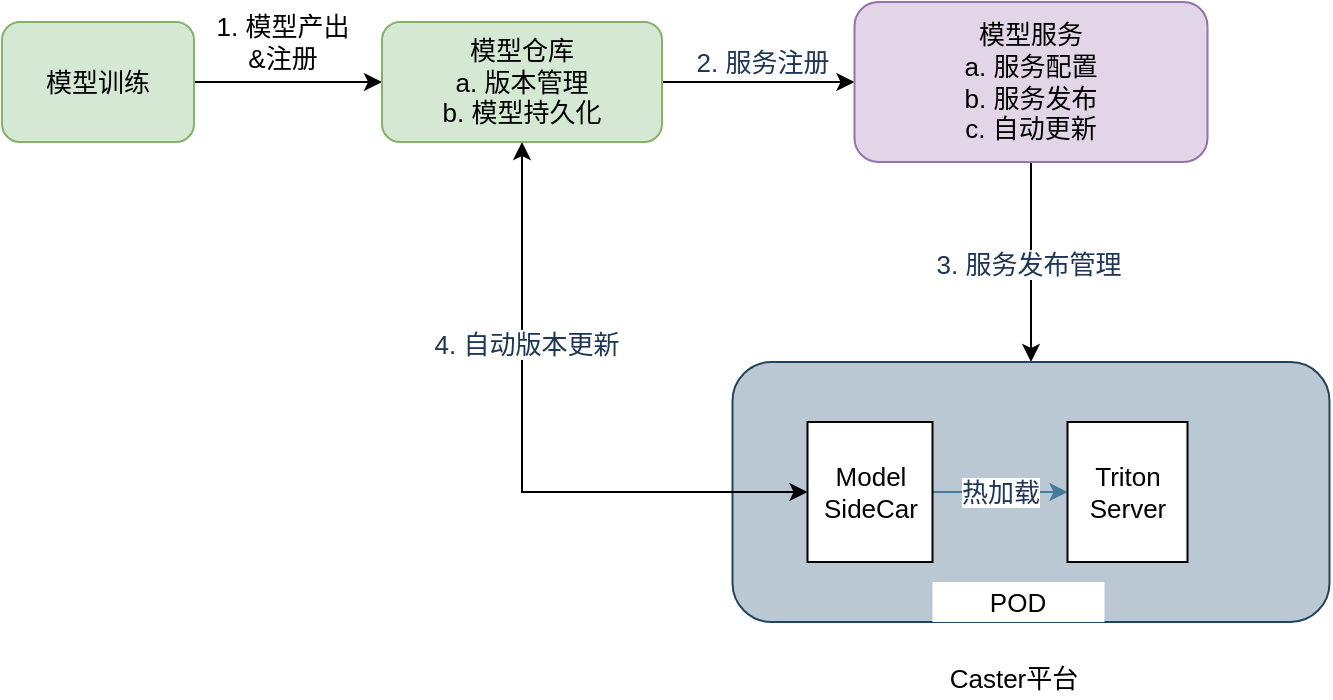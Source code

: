 <mxfile version="21.1.2" type="github">
  <diagram name="第 1 页" id="xBQ18PWrP7BkcB9rqu8b">
    <mxGraphModel dx="1195" dy="579" grid="0" gridSize="10" guides="1" tooltips="1" connect="1" arrows="1" fold="1" page="1" pageScale="1" pageWidth="827" pageHeight="1169" math="0" shadow="0">
      <root>
        <mxCell id="0" />
        <mxCell id="1" parent="0" />
        <mxCell id="3kCGkrtOYdcLROXbUYzU-16" style="edgeStyle=orthogonalEdgeStyle;shape=connector;curved=1;rounded=0;orthogonalLoop=1;jettySize=auto;html=1;exitX=1;exitY=0.5;exitDx=0;exitDy=0;entryX=0;entryY=0.5;entryDx=0;entryDy=0;labelBackgroundColor=default;strokeColor=default;fontFamily=Helvetica;fontSize=13;fontColor=default;endArrow=classic;" edge="1" parent="1" source="3kCGkrtOYdcLROXbUYzU-1" target="3kCGkrtOYdcLROXbUYzU-2">
          <mxGeometry relative="1" as="geometry" />
        </mxCell>
        <mxCell id="3kCGkrtOYdcLROXbUYzU-18" value="1. 模型产出&lt;br style=&quot;font-size: 13px;&quot;&gt;&amp;amp;注册" style="edgeLabel;html=1;align=center;verticalAlign=middle;resizable=0;points=[];fontSize=13;fontFamily=Helvetica;fontColor=default;" vertex="1" connectable="0" parent="3kCGkrtOYdcLROXbUYzU-16">
          <mxGeometry x="-0.409" y="1" relative="1" as="geometry">
            <mxPoint x="16" y="-19" as="offset" />
          </mxGeometry>
        </mxCell>
        <mxCell id="3kCGkrtOYdcLROXbUYzU-1" value="模型训练" style="rounded=1;whiteSpace=wrap;html=1;fillColor=#d5e8d4;strokeColor=#82b366;fontSize=13;" vertex="1" parent="1">
          <mxGeometry x="20" y="520" width="96" height="60" as="geometry" />
        </mxCell>
        <mxCell id="3kCGkrtOYdcLROXbUYzU-17" style="edgeStyle=orthogonalEdgeStyle;shape=connector;curved=1;rounded=0;orthogonalLoop=1;jettySize=auto;html=1;exitX=1;exitY=0.5;exitDx=0;exitDy=0;labelBackgroundColor=default;strokeColor=default;fontFamily=Helvetica;fontSize=13;fontColor=default;endArrow=classic;entryX=0;entryY=0.5;entryDx=0;entryDy=0;" edge="1" parent="1" source="3kCGkrtOYdcLROXbUYzU-2" target="3kCGkrtOYdcLROXbUYzU-3">
          <mxGeometry relative="1" as="geometry">
            <mxPoint x="410" y="550" as="targetPoint" />
          </mxGeometry>
        </mxCell>
        <mxCell id="3kCGkrtOYdcLROXbUYzU-44" value="2. 服务注册" style="edgeLabel;html=1;align=center;verticalAlign=middle;resizable=0;points=[];fontColor=#1D3557;fontSize=13;" vertex="1" connectable="0" parent="3kCGkrtOYdcLROXbUYzU-17">
          <mxGeometry x="0.08" relative="1" as="geometry">
            <mxPoint x="-2" y="-10" as="offset" />
          </mxGeometry>
        </mxCell>
        <mxCell id="3kCGkrtOYdcLROXbUYzU-2" value="模型仓库&lt;br style=&quot;font-size: 13px;&quot;&gt;a. 版本管理&lt;br style=&quot;font-size: 13px;&quot;&gt;b. 模型持久化" style="rounded=1;whiteSpace=wrap;html=1;fillColor=#d5e8d4;strokeColor=#82b366;fontSize=13;" vertex="1" parent="1">
          <mxGeometry x="210" y="520" width="140" height="60" as="geometry" />
        </mxCell>
        <mxCell id="3kCGkrtOYdcLROXbUYzU-33" style="edgeStyle=orthogonalEdgeStyle;rounded=0;orthogonalLoop=1;jettySize=auto;html=1;exitX=0.5;exitY=1;exitDx=0;exitDy=0;entryX=0.5;entryY=0;entryDx=0;entryDy=0;strokeColor=#000000;fontColor=#1D3557;fillColor=#A8DADC;fontSize=13;" edge="1" parent="1" source="3kCGkrtOYdcLROXbUYzU-3" target="3kCGkrtOYdcLROXbUYzU-8">
          <mxGeometry relative="1" as="geometry" />
        </mxCell>
        <mxCell id="3kCGkrtOYdcLROXbUYzU-35" value="3. 服务发布管理" style="edgeLabel;html=1;align=center;verticalAlign=middle;resizable=0;points=[];fontColor=#1D3557;fontSize=13;" vertex="1" connectable="0" parent="3kCGkrtOYdcLROXbUYzU-33">
          <mxGeometry x="0.017" y="-2" relative="1" as="geometry">
            <mxPoint as="offset" />
          </mxGeometry>
        </mxCell>
        <mxCell id="3kCGkrtOYdcLROXbUYzU-3" value="模型服务&lt;br style=&quot;font-size: 13px;&quot;&gt;a. 服务配置&lt;br style=&quot;font-size: 13px;&quot;&gt;b. 服务发布&lt;br style=&quot;font-size: 13px;&quot;&gt;c. 自动更新" style="rounded=1;whiteSpace=wrap;html=1;fillColor=#e1d5e7;strokeColor=#9673a6;fontSize=13;" vertex="1" parent="1">
          <mxGeometry x="446.25" y="510" width="176.5" height="80" as="geometry" />
        </mxCell>
        <mxCell id="3kCGkrtOYdcLROXbUYzU-8" value="" style="rounded=1;whiteSpace=wrap;html=1;fillColor=#bac8d3;strokeColor=#23445d;fontSize=13;" vertex="1" parent="1">
          <mxGeometry x="385.25" y="690" width="298.5" height="130" as="geometry" />
        </mxCell>
        <mxCell id="3kCGkrtOYdcLROXbUYzU-32" value="热加载" style="edgeStyle=orthogonalEdgeStyle;rounded=0;orthogonalLoop=1;jettySize=auto;html=1;exitX=1;exitY=0.5;exitDx=0;exitDy=0;entryX=0;entryY=0.5;entryDx=0;entryDy=0;strokeColor=#457B9D;fontColor=#1D3557;fillColor=#A8DADC;fontSize=13;" edge="1" parent="1" source="3kCGkrtOYdcLROXbUYzU-9" target="3kCGkrtOYdcLROXbUYzU-10">
          <mxGeometry relative="1" as="geometry" />
        </mxCell>
        <mxCell id="3kCGkrtOYdcLROXbUYzU-9" value="Model&lt;br style=&quot;font-size: 13px;&quot;&gt;SideCar" style="rounded=0;whiteSpace=wrap;html=1;fontSize=13;" vertex="1" parent="1">
          <mxGeometry x="422.75" y="720" width="62.5" height="70" as="geometry" />
        </mxCell>
        <mxCell id="3kCGkrtOYdcLROXbUYzU-10" value="Triton Server" style="rounded=0;whiteSpace=wrap;html=1;fontSize=13;" vertex="1" parent="1">
          <mxGeometry x="552.75" y="720" width="60" height="70" as="geometry" />
        </mxCell>
        <mxCell id="3kCGkrtOYdcLROXbUYzU-29" value="POD" style="rounded=0;whiteSpace=wrap;html=1;strokeColor=none;fontSize=13;" vertex="1" parent="1">
          <mxGeometry x="485.25" y="800" width="86" height="20" as="geometry" />
        </mxCell>
        <mxCell id="3kCGkrtOYdcLROXbUYzU-34" value="Caster平台" style="rounded=0;whiteSpace=wrap;html=1;strokeColor=none;fontSize=13;" vertex="1" parent="1">
          <mxGeometry x="483" y="838" width="86" height="20" as="geometry" />
        </mxCell>
        <mxCell id="3kCGkrtOYdcLROXbUYzU-38" style="edgeStyle=orthogonalEdgeStyle;rounded=0;orthogonalLoop=1;jettySize=auto;html=1;exitX=0.5;exitY=1;exitDx=0;exitDy=0;entryX=0;entryY=0.5;entryDx=0;entryDy=0;strokeColor=#000000;fontColor=#1D3557;fillColor=#A8DADC;startArrow=classic;startFill=1;fontSize=13;" edge="1" parent="1" source="3kCGkrtOYdcLROXbUYzU-2" target="3kCGkrtOYdcLROXbUYzU-9">
          <mxGeometry relative="1" as="geometry" />
        </mxCell>
        <mxCell id="3kCGkrtOYdcLROXbUYzU-40" value="4. 自动版本更新" style="edgeLabel;html=1;align=center;verticalAlign=middle;resizable=0;points=[];fontColor=#1D3557;fontSize=13;" vertex="1" connectable="0" parent="3kCGkrtOYdcLROXbUYzU-38">
          <mxGeometry x="-0.368" y="2" relative="1" as="geometry">
            <mxPoint as="offset" />
          </mxGeometry>
        </mxCell>
      </root>
    </mxGraphModel>
  </diagram>
</mxfile>
